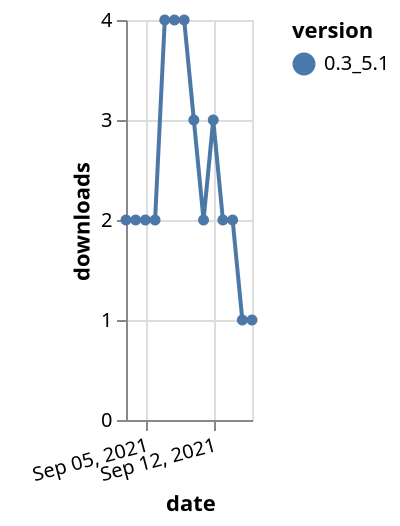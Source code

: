 {"$schema": "https://vega.github.io/schema/vega-lite/v5.json", "description": "A simple bar chart with embedded data.", "data": {"values": [{"date": "2021-09-03", "total": 3157, "delta": 2, "version": "0.3_5.1"}, {"date": "2021-09-04", "total": 3159, "delta": 2, "version": "0.3_5.1"}, {"date": "2021-09-05", "total": 3161, "delta": 2, "version": "0.3_5.1"}, {"date": "2021-09-06", "total": 3163, "delta": 2, "version": "0.3_5.1"}, {"date": "2021-09-07", "total": 3167, "delta": 4, "version": "0.3_5.1"}, {"date": "2021-09-08", "total": 3171, "delta": 4, "version": "0.3_5.1"}, {"date": "2021-09-09", "total": 3175, "delta": 4, "version": "0.3_5.1"}, {"date": "2021-09-10", "total": 3178, "delta": 3, "version": "0.3_5.1"}, {"date": "2021-09-11", "total": 3180, "delta": 2, "version": "0.3_5.1"}, {"date": "2021-09-12", "total": 3183, "delta": 3, "version": "0.3_5.1"}, {"date": "2021-09-13", "total": 3185, "delta": 2, "version": "0.3_5.1"}, {"date": "2021-09-14", "total": 3187, "delta": 2, "version": "0.3_5.1"}, {"date": "2021-09-15", "total": 3188, "delta": 1, "version": "0.3_5.1"}, {"date": "2021-09-16", "total": 3189, "delta": 1, "version": "0.3_5.1"}]}, "width": "container", "mark": {"type": "line", "point": {"filled": true}}, "encoding": {"x": {"field": "date", "type": "temporal", "timeUnit": "yearmonthdate", "title": "date", "axis": {"labelAngle": -15}}, "y": {"field": "delta", "type": "quantitative", "title": "downloads"}, "color": {"field": "version", "type": "nominal"}, "tooltip": {"field": "delta"}}}